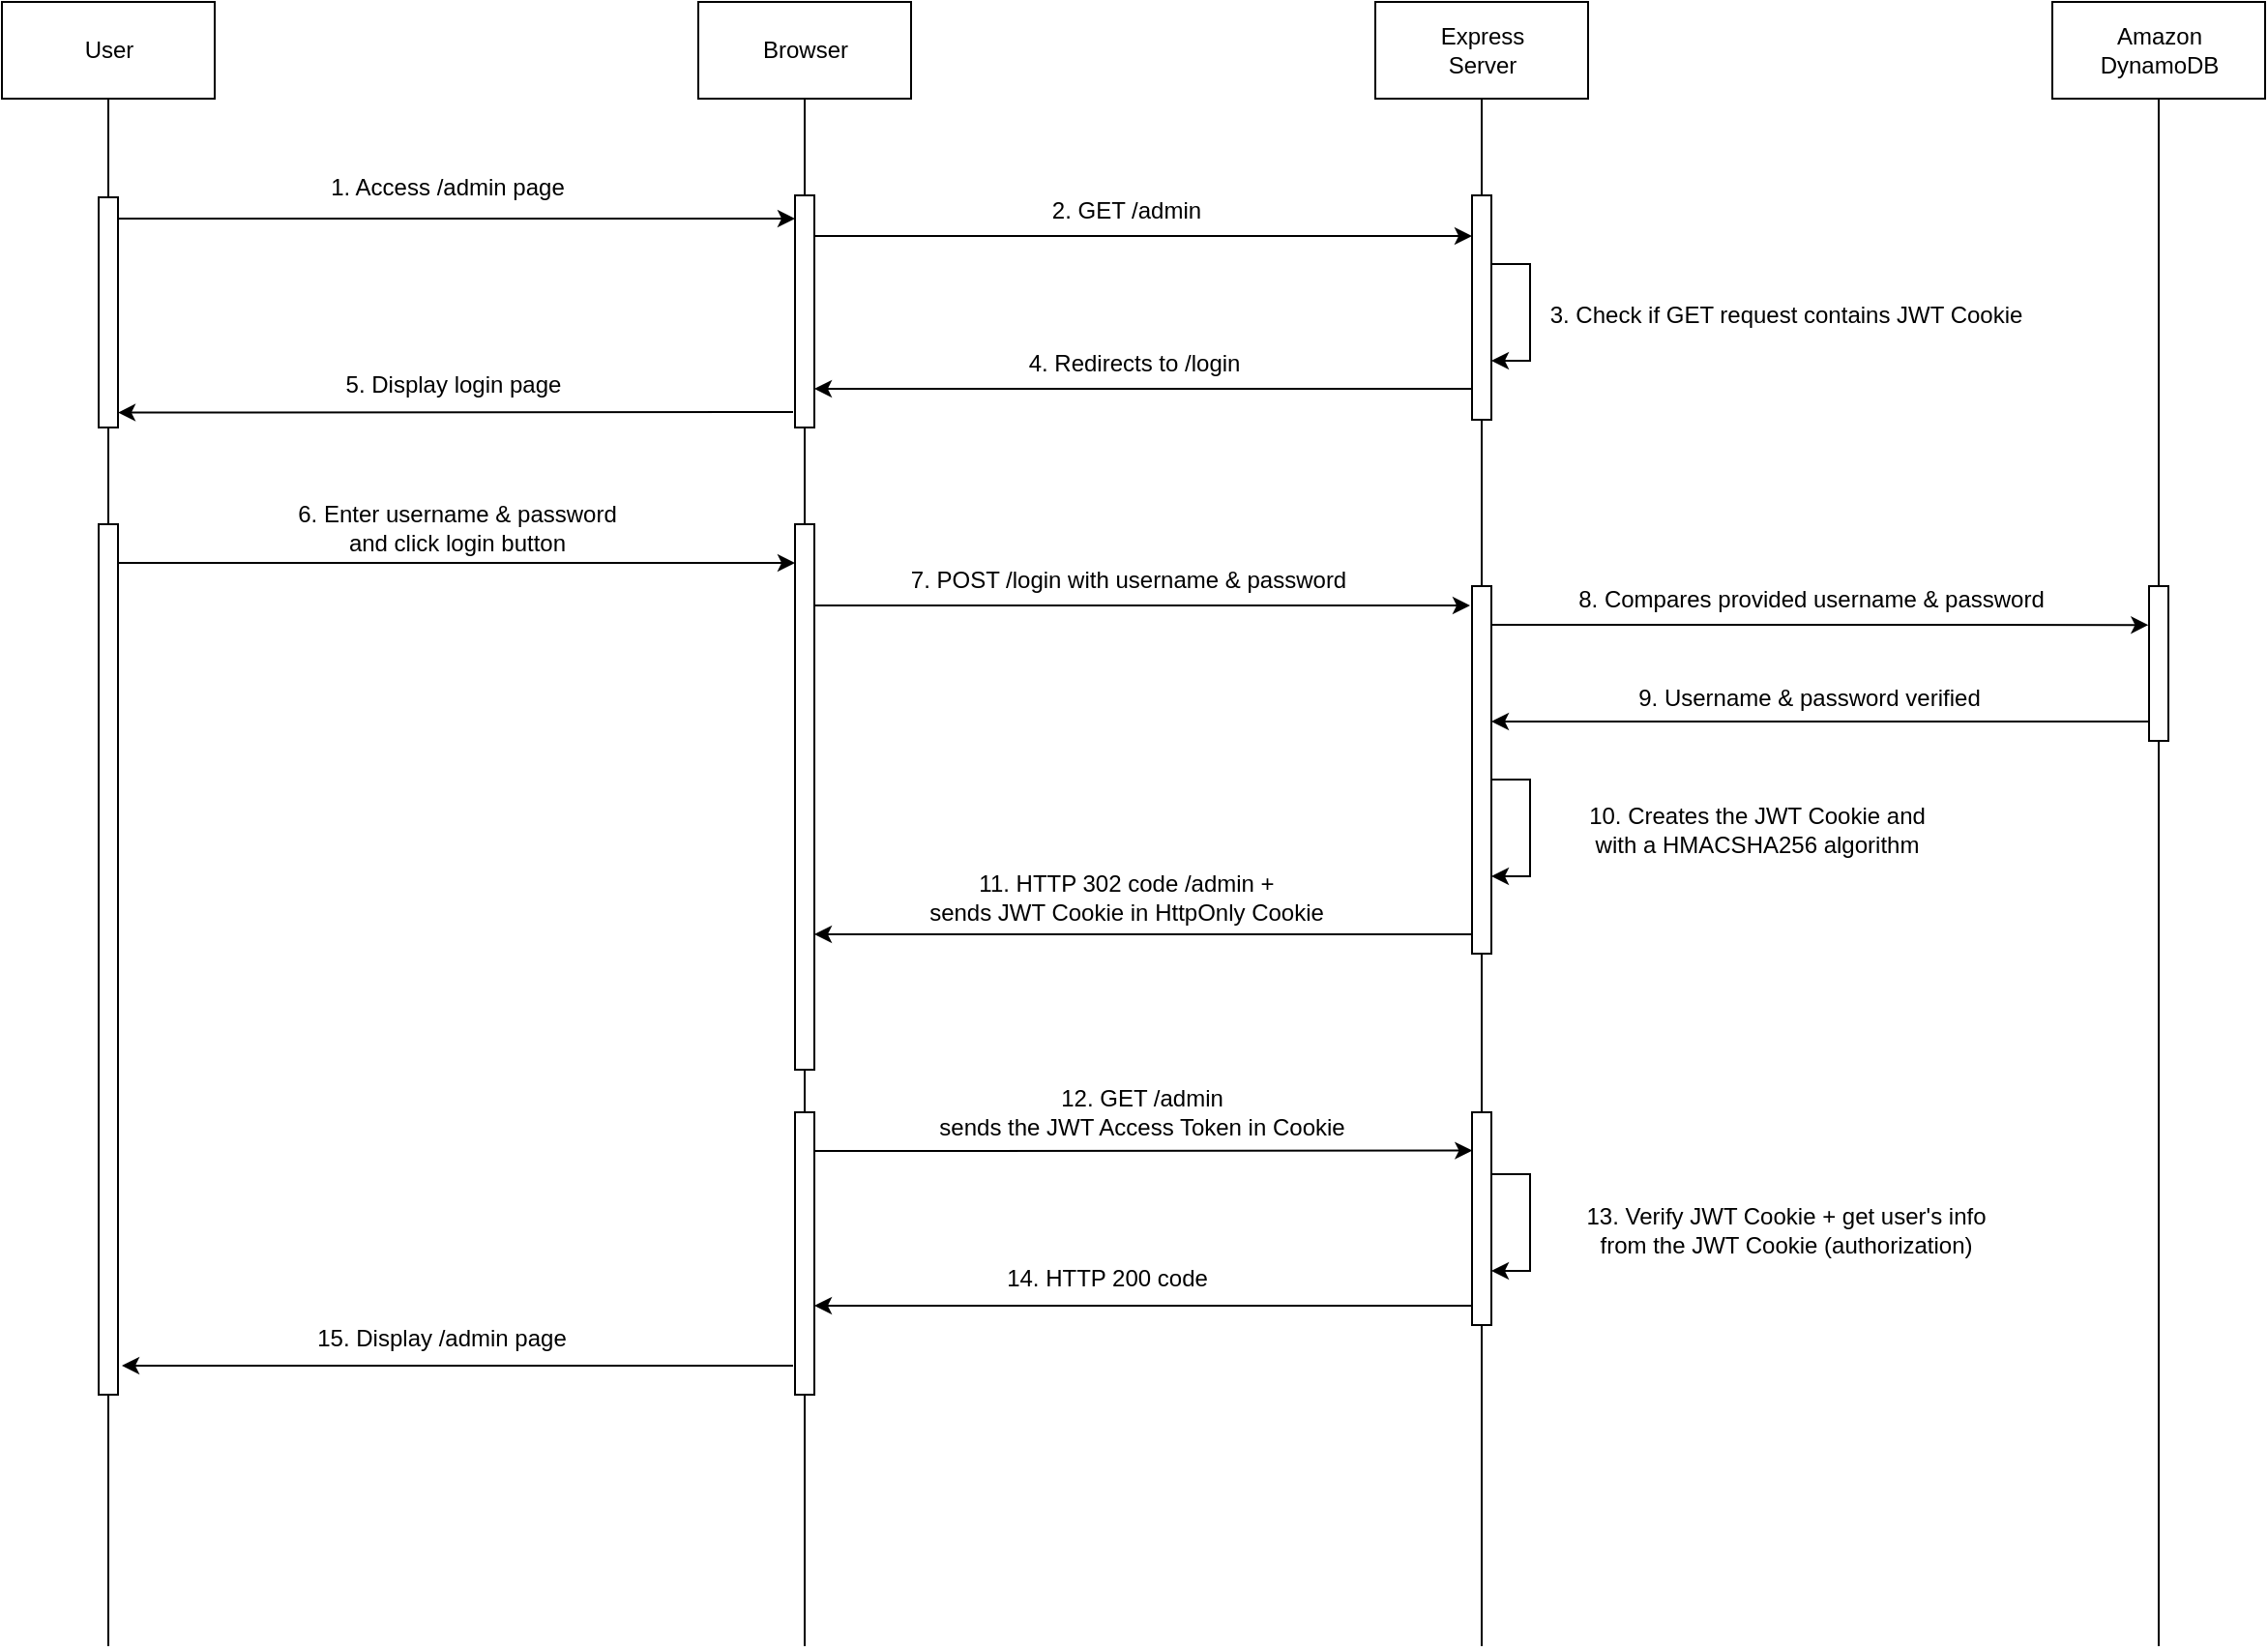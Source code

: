 <mxfile version="15.5.4" type="device"><diagram id="HRgO95laPPVQpCVyJ9Lx" name="Page-1"><mxGraphModel dx="1452" dy="1484" grid="1" gridSize="10" guides="1" tooltips="1" connect="1" arrows="1" fold="1" page="1" pageScale="1" pageWidth="827" pageHeight="1169" math="0" shadow="0"><root><mxCell id="0"/><mxCell id="1" parent="0"/><mxCell id="1LoU6ODU0An0s2sVZf3W-1" value="Browser" style="html=1;" parent="1" vertex="1"><mxGeometry x="90" y="-50" width="110" height="50" as="geometry"/></mxCell><mxCell id="1LoU6ODU0An0s2sVZf3W-2" value="Express &lt;br&gt;Server" style="html=1;" parent="1" vertex="1"><mxGeometry x="440" y="-50" width="110" height="50" as="geometry"/></mxCell><mxCell id="1LoU6ODU0An0s2sVZf3W-3" value="Amazon &lt;br&gt;DynamoDB" style="html=1;" parent="1" vertex="1"><mxGeometry x="790" y="-50" width="110" height="50" as="geometry"/></mxCell><mxCell id="1LoU6ODU0An0s2sVZf3W-4" value="" style="endArrow=none;html=1;startArrow=none;entryX=0.5;entryY=1;entryDx=0;entryDy=0;" parent="1" source="n_iIsvIdIxCPtbkRnG6s-6" target="1LoU6ODU0An0s2sVZf3W-1" edge="1"><mxGeometry width="50" height="50" relative="1" as="geometry"><mxPoint x="145" y="722" as="sourcePoint"/><mxPoint x="144.5" y="120" as="targetPoint"/></mxGeometry></mxCell><mxCell id="1LoU6ODU0An0s2sVZf3W-5" value="" style="endArrow=none;html=1;startArrow=none;entryX=0.5;entryY=1;entryDx=0;entryDy=0;" parent="1" source="1LoU6ODU0An0s2sVZf3W-11" target="1LoU6ODU0An0s2sVZf3W-2" edge="1"><mxGeometry width="50" height="50" relative="1" as="geometry"><mxPoint x="495" y="722" as="sourcePoint"/><mxPoint x="494.5" y="120" as="targetPoint"/></mxGeometry></mxCell><mxCell id="1LoU6ODU0An0s2sVZf3W-6" value="" style="endArrow=none;html=1;startArrow=none;entryX=0.5;entryY=1;entryDx=0;entryDy=0;" parent="1" source="1LoU6ODU0An0s2sVZf3W-14" target="1LoU6ODU0An0s2sVZf3W-3" edge="1"><mxGeometry width="50" height="50" relative="1" as="geometry"><mxPoint x="845" y="722" as="sourcePoint"/><mxPoint x="844.5" y="120" as="targetPoint"/></mxGeometry></mxCell><mxCell id="1LoU6ODU0An0s2sVZf3W-10" style="edgeStyle=orthogonalEdgeStyle;rounded=0;orthogonalLoop=1;jettySize=auto;html=1;" parent="1" source="1LoU6ODU0An0s2sVZf3W-8" edge="1"><mxGeometry relative="1" as="geometry"><mxPoint x="489" y="262" as="targetPoint"/><Array as="points"><mxPoint x="230" y="262"/><mxPoint x="230" y="262"/></Array></mxGeometry></mxCell><mxCell id="1LoU6ODU0An0s2sVZf3W-8" value="" style="html=1;points=[];perimeter=orthogonalPerimeter;" parent="1" vertex="1"><mxGeometry x="140" y="220" width="10" height="282" as="geometry"/></mxCell><mxCell id="1LoU6ODU0An0s2sVZf3W-9" value="" style="endArrow=none;html=1;startArrow=none;" parent="1" source="1LoU6ODU0An0s2sVZf3W-27" target="1LoU6ODU0An0s2sVZf3W-8" edge="1"><mxGeometry width="50" height="50" relative="1" as="geometry"><mxPoint x="145" y="722" as="sourcePoint"/><mxPoint x="144.5" y="120" as="targetPoint"/></mxGeometry></mxCell><mxCell id="1LoU6ODU0An0s2sVZf3W-16" style="edgeStyle=orthogonalEdgeStyle;rounded=0;orthogonalLoop=1;jettySize=auto;html=1;entryX=-0.033;entryY=0.251;entryDx=0;entryDy=0;entryPerimeter=0;" parent="1" source="1LoU6ODU0An0s2sVZf3W-11" target="1LoU6ODU0An0s2sVZf3W-14" edge="1"><mxGeometry relative="1" as="geometry"><mxPoint x="836" y="272" as="targetPoint"/><Array as="points"><mxPoint x="590" y="272"/><mxPoint x="590" y="272"/></Array></mxGeometry></mxCell><mxCell id="1LoU6ODU0An0s2sVZf3W-25" style="edgeStyle=orthogonalEdgeStyle;rounded=0;orthogonalLoop=1;jettySize=auto;html=1;" parent="1" source="1LoU6ODU0An0s2sVZf3W-11" edge="1"><mxGeometry relative="1" as="geometry"><mxPoint x="150" y="432" as="targetPoint"/><Array as="points"><mxPoint x="150" y="432"/></Array></mxGeometry></mxCell><mxCell id="1LoU6ODU0An0s2sVZf3W-11" value="" style="html=1;points=[];perimeter=orthogonalPerimeter;" parent="1" vertex="1"><mxGeometry x="490" y="252" width="10" height="190" as="geometry"/></mxCell><mxCell id="1LoU6ODU0An0s2sVZf3W-13" value="7. POST /login with username &amp;amp; password" style="text;html=1;align=center;verticalAlign=middle;resizable=0;points=[];autosize=1;strokeColor=none;fillColor=none;" parent="1" vertex="1"><mxGeometry x="192" y="239" width="240" height="20" as="geometry"/></mxCell><mxCell id="1LoU6ODU0An0s2sVZf3W-19" style="edgeStyle=orthogonalEdgeStyle;rounded=0;orthogonalLoop=1;jettySize=auto;html=1;" parent="1" source="1LoU6ODU0An0s2sVZf3W-14" edge="1"><mxGeometry relative="1" as="geometry"><mxPoint x="500" y="322" as="targetPoint"/><Array as="points"><mxPoint x="500" y="322"/></Array></mxGeometry></mxCell><mxCell id="1LoU6ODU0An0s2sVZf3W-14" value="" style="html=1;points=[];perimeter=orthogonalPerimeter;" parent="1" vertex="1"><mxGeometry x="840" y="252" width="10" height="80" as="geometry"/></mxCell><mxCell id="1LoU6ODU0An0s2sVZf3W-15" value="" style="endArrow=none;html=1;" parent="1" target="1LoU6ODU0An0s2sVZf3W-14" edge="1"><mxGeometry width="50" height="50" relative="1" as="geometry"><mxPoint x="845" y="800" as="sourcePoint"/><mxPoint x="844.5" y="120" as="targetPoint"/></mxGeometry></mxCell><mxCell id="1LoU6ODU0An0s2sVZf3W-17" value="8. Compares provided username &amp;amp; password" style="text;html=1;align=center;verticalAlign=middle;resizable=0;points=[];autosize=1;strokeColor=none;fillColor=none;" parent="1" vertex="1"><mxGeometry x="535" y="249" width="260" height="20" as="geometry"/></mxCell><mxCell id="1LoU6ODU0An0s2sVZf3W-20" value="9. Username &amp;amp; password verified" style="text;html=1;align=center;verticalAlign=middle;resizable=0;points=[];autosize=1;strokeColor=none;fillColor=none;" parent="1" vertex="1"><mxGeometry x="569" y="300" width="190" height="20" as="geometry"/></mxCell><mxCell id="1LoU6ODU0An0s2sVZf3W-22" value="" style="endArrow=none;html=1;" parent="1" edge="1"><mxGeometry width="50" height="50" relative="1" as="geometry"><mxPoint x="495" y="681" as="sourcePoint"/><mxPoint x="495" y="442" as="targetPoint"/></mxGeometry></mxCell><mxCell id="1LoU6ODU0An0s2sVZf3W-23" style="edgeStyle=orthogonalEdgeStyle;rounded=0;orthogonalLoop=1;jettySize=auto;html=1;" parent="1" edge="1"><mxGeometry relative="1" as="geometry"><mxPoint x="500" y="352" as="sourcePoint"/><mxPoint x="500" y="402" as="targetPoint"/><Array as="points"><mxPoint x="500" y="352"/><mxPoint x="520" y="352"/><mxPoint x="520" y="402"/></Array></mxGeometry></mxCell><mxCell id="1LoU6ODU0An0s2sVZf3W-24" value="10. Creates the JWT Cookie and &lt;br&gt;with a HMACSHA256 algorithm" style="text;html=1;align=center;verticalAlign=middle;resizable=0;points=[];autosize=1;strokeColor=none;fillColor=none;" parent="1" vertex="1"><mxGeometry x="542" y="363" width="190" height="30" as="geometry"/></mxCell><mxCell id="1LoU6ODU0An0s2sVZf3W-26" value="11. HTTP 302 code /admin +&lt;br&gt;sends JWT Cookie in HttpOnly Cookie" style="text;html=1;align=center;verticalAlign=middle;resizable=0;points=[];autosize=1;strokeColor=none;fillColor=none;" parent="1" vertex="1"><mxGeometry x="201" y="398" width="220" height="30" as="geometry"/></mxCell><mxCell id="1LoU6ODU0An0s2sVZf3W-30" style="edgeStyle=orthogonalEdgeStyle;rounded=0;orthogonalLoop=1;jettySize=auto;html=1;entryX=0.017;entryY=0.18;entryDx=0;entryDy=0;entryPerimeter=0;" parent="1" source="1LoU6ODU0An0s2sVZf3W-27" target="1LoU6ODU0An0s2sVZf3W-29" edge="1"><mxGeometry relative="1" as="geometry"><mxPoint x="487" y="544" as="targetPoint"/><Array as="points"><mxPoint x="230" y="544"/><mxPoint x="230" y="544"/></Array></mxGeometry></mxCell><mxCell id="1LoU6ODU0An0s2sVZf3W-27" value="" style="html=1;points=[];perimeter=orthogonalPerimeter;" parent="1" vertex="1"><mxGeometry x="140" y="524" width="10" height="146" as="geometry"/></mxCell><mxCell id="1LoU6ODU0An0s2sVZf3W-28" value="" style="endArrow=none;html=1;" parent="1" target="1LoU6ODU0An0s2sVZf3W-27" edge="1"><mxGeometry width="50" height="50" relative="1" as="geometry"><mxPoint x="145" y="680" as="sourcePoint"/><mxPoint x="145" y="350" as="targetPoint"/></mxGeometry></mxCell><mxCell id="1LoU6ODU0An0s2sVZf3W-34" style="edgeStyle=orthogonalEdgeStyle;rounded=0;orthogonalLoop=1;jettySize=auto;html=1;" parent="1" source="1LoU6ODU0An0s2sVZf3W-29" edge="1"><mxGeometry relative="1" as="geometry"><mxPoint x="150" y="624" as="targetPoint"/><Array as="points"><mxPoint x="150" y="624"/></Array></mxGeometry></mxCell><mxCell id="1LoU6ODU0An0s2sVZf3W-29" value="" style="html=1;points=[];perimeter=orthogonalPerimeter;" parent="1" vertex="1"><mxGeometry x="490" y="524" width="10" height="110" as="geometry"/></mxCell><mxCell id="1LoU6ODU0An0s2sVZf3W-31" value="12. GET /admin &lt;br&gt;sends the JWT Access Token in Cookie" style="text;html=1;align=center;verticalAlign=middle;resizable=0;points=[];autosize=1;strokeColor=none;fillColor=none;" parent="1" vertex="1"><mxGeometry x="204" y="509" width="230" height="30" as="geometry"/></mxCell><mxCell id="1LoU6ODU0An0s2sVZf3W-32" style="edgeStyle=orthogonalEdgeStyle;rounded=0;orthogonalLoop=1;jettySize=auto;html=1;" parent="1" edge="1"><mxGeometry relative="1" as="geometry"><mxPoint x="500" y="556" as="sourcePoint"/><mxPoint x="500" y="606" as="targetPoint"/><Array as="points"><mxPoint x="500" y="556"/><mxPoint x="520" y="556"/><mxPoint x="520" y="606"/></Array></mxGeometry></mxCell><mxCell id="1LoU6ODU0An0s2sVZf3W-33" value="13. Verify JWT Cookie + get user's info &lt;br&gt;from the JWT Cookie (authorization)" style="text;html=1;align=center;verticalAlign=middle;resizable=0;points=[];autosize=1;strokeColor=none;fillColor=none;" parent="1" vertex="1"><mxGeometry x="542" y="570" width="220" height="30" as="geometry"/></mxCell><mxCell id="1LoU6ODU0An0s2sVZf3W-35" value="14. HTTP 200 code" style="text;html=1;align=center;verticalAlign=middle;resizable=0;points=[];autosize=1;strokeColor=none;fillColor=none;" parent="1" vertex="1"><mxGeometry x="241" y="600" width="120" height="20" as="geometry"/></mxCell><mxCell id="n_iIsvIdIxCPtbkRnG6s-1" value="User" style="html=1;" parent="1" vertex="1"><mxGeometry x="-270" y="-50" width="110" height="50" as="geometry"/></mxCell><mxCell id="n_iIsvIdIxCPtbkRnG6s-2" value="" style="endArrow=none;html=1;rounded=0;entryX=0.5;entryY=1;entryDx=0;entryDy=0;startArrow=none;" parent="1" source="n_iIsvIdIxCPtbkRnG6s-3" target="n_iIsvIdIxCPtbkRnG6s-1" edge="1"><mxGeometry width="50" height="50" relative="1" as="geometry"><mxPoint x="-215" y="640" as="sourcePoint"/><mxPoint x="-215.5" y="120" as="targetPoint"/></mxGeometry></mxCell><mxCell id="n_iIsvIdIxCPtbkRnG6s-3" value="" style="html=1;points=[];perimeter=orthogonalPerimeter;" parent="1" vertex="1"><mxGeometry x="-220" y="51" width="10" height="119" as="geometry"/></mxCell><mxCell id="n_iIsvIdIxCPtbkRnG6s-4" value="" style="endArrow=none;html=1;rounded=0;entryX=0.5;entryY=1;entryDx=0;entryDy=0;startArrow=none;" parent="1" source="n_iIsvIdIxCPtbkRnG6s-21" target="n_iIsvIdIxCPtbkRnG6s-3" edge="1"><mxGeometry width="50" height="50" relative="1" as="geometry"><mxPoint x="-215" y="680" as="sourcePoint"/><mxPoint x="-215" y="40" as="targetPoint"/></mxGeometry></mxCell><mxCell id="n_iIsvIdIxCPtbkRnG6s-13" style="edgeStyle=orthogonalEdgeStyle;rounded=0;orthogonalLoop=1;jettySize=auto;html=1;" parent="1" source="n_iIsvIdIxCPtbkRnG6s-6" edge="1"><mxGeometry relative="1" as="geometry"><Array as="points"><mxPoint x="330" y="71"/><mxPoint x="330" y="71"/></Array><mxPoint x="490" y="71" as="targetPoint"/></mxGeometry></mxCell><mxCell id="n_iIsvIdIxCPtbkRnG6s-6" value="" style="html=1;points=[];perimeter=orthogonalPerimeter;" parent="1" vertex="1"><mxGeometry x="140" y="50" width="10" height="120" as="geometry"/></mxCell><mxCell id="n_iIsvIdIxCPtbkRnG6s-7" value="" style="endArrow=none;html=1;startArrow=none;entryX=0.5;entryY=1;entryDx=0;entryDy=0;" parent="1" target="n_iIsvIdIxCPtbkRnG6s-6" edge="1"><mxGeometry width="50" height="50" relative="1" as="geometry"><mxPoint x="145" y="180" as="sourcePoint"/><mxPoint x="145" y="-40" as="targetPoint"/></mxGeometry></mxCell><mxCell id="n_iIsvIdIxCPtbkRnG6s-11" value="1. Access /admin page" style="text;html=1;align=center;verticalAlign=middle;resizable=0;points=[];autosize=1;strokeColor=none;fillColor=none;" parent="1" vertex="1"><mxGeometry x="-110" y="36" width="140" height="20" as="geometry"/></mxCell><mxCell id="n_iIsvIdIxCPtbkRnG6s-12" value="" style="html=1;points=[];perimeter=orthogonalPerimeter;" parent="1" vertex="1"><mxGeometry x="490" y="50" width="10" height="116" as="geometry"/></mxCell><mxCell id="n_iIsvIdIxCPtbkRnG6s-14" value="2. GET /admin" style="text;html=1;align=center;verticalAlign=middle;resizable=0;points=[];autosize=1;strokeColor=none;fillColor=none;" parent="1" vertex="1"><mxGeometry x="266" y="48" width="90" height="20" as="geometry"/></mxCell><mxCell id="n_iIsvIdIxCPtbkRnG6s-15" style="edgeStyle=orthogonalEdgeStyle;rounded=0;orthogonalLoop=1;jettySize=auto;html=1;" parent="1" edge="1"><mxGeometry relative="1" as="geometry"><mxPoint x="150" y="150" as="targetPoint"/><Array as="points"><mxPoint x="150" y="150"/></Array><mxPoint x="490" y="150" as="sourcePoint"/></mxGeometry></mxCell><mxCell id="n_iIsvIdIxCPtbkRnG6s-16" value="4. Redirects to /login" style="text;html=1;align=center;verticalAlign=middle;resizable=0;points=[];autosize=1;strokeColor=none;fillColor=none;" parent="1" vertex="1"><mxGeometry x="255" y="127" width="120" height="20" as="geometry"/></mxCell><mxCell id="n_iIsvIdIxCPtbkRnG6s-18" value="15. Display /admin page" style="text;html=1;align=center;verticalAlign=middle;resizable=0;points=[];autosize=1;strokeColor=none;fillColor=none;" parent="1" vertex="1"><mxGeometry x="-113" y="631" width="140" height="20" as="geometry"/></mxCell><mxCell id="n_iIsvIdIxCPtbkRnG6s-19" style="edgeStyle=orthogonalEdgeStyle;rounded=0;orthogonalLoop=1;jettySize=auto;html=1;" parent="1" edge="1"><mxGeometry relative="1" as="geometry"><mxPoint x="-210" y="162.31" as="targetPoint"/><Array as="points"><mxPoint x="-210" y="162"/></Array><mxPoint x="139" y="162" as="sourcePoint"/></mxGeometry></mxCell><mxCell id="n_iIsvIdIxCPtbkRnG6s-20" value="5. Display login page" style="text;html=1;align=center;verticalAlign=middle;resizable=0;points=[];autosize=1;strokeColor=none;fillColor=none;" parent="1" vertex="1"><mxGeometry x="-102" y="138" width="130" height="20" as="geometry"/></mxCell><mxCell id="n_iIsvIdIxCPtbkRnG6s-21" value="" style="html=1;points=[];perimeter=orthogonalPerimeter;" parent="1" vertex="1"><mxGeometry x="-220" y="220" width="10" height="450" as="geometry"/></mxCell><mxCell id="n_iIsvIdIxCPtbkRnG6s-22" value="" style="endArrow=none;html=1;rounded=0;entryX=0.5;entryY=1;entryDx=0;entryDy=0;" parent="1" target="n_iIsvIdIxCPtbkRnG6s-21" edge="1"><mxGeometry width="50" height="50" relative="1" as="geometry"><mxPoint x="-215" y="800" as="sourcePoint"/><mxPoint x="-215" y="150" as="targetPoint"/></mxGeometry></mxCell><mxCell id="n_iIsvIdIxCPtbkRnG6s-24" value="" style="endArrow=none;html=1;startArrow=none;" parent="1" source="1LoU6ODU0An0s2sVZf3W-8" edge="1"><mxGeometry width="50" height="50" relative="1" as="geometry"><mxPoint x="145" y="252.0" as="sourcePoint"/><mxPoint x="145" y="180" as="targetPoint"/></mxGeometry></mxCell><mxCell id="n_iIsvIdIxCPtbkRnG6s-26" style="edgeStyle=orthogonalEdgeStyle;rounded=0;orthogonalLoop=1;jettySize=auto;html=1;" parent="1" edge="1"><mxGeometry relative="1" as="geometry"><mxPoint x="-210" y="240.0" as="sourcePoint"/><mxPoint x="140" y="240" as="targetPoint"/><Array as="points"><mxPoint x="-30" y="240"/><mxPoint x="-30" y="240"/></Array></mxGeometry></mxCell><mxCell id="n_iIsvIdIxCPtbkRnG6s-27" value="6. Enter username &amp;amp; password &lt;br&gt;and click login button" style="text;html=1;align=center;verticalAlign=middle;resizable=0;points=[];autosize=1;strokeColor=none;fillColor=none;" parent="1" vertex="1"><mxGeometry x="-125" y="207" width="180" height="30" as="geometry"/></mxCell><mxCell id="n_iIsvIdIxCPtbkRnG6s-28" style="edgeStyle=orthogonalEdgeStyle;rounded=0;orthogonalLoop=1;jettySize=auto;html=1;entryX=0;entryY=0.1;entryDx=0;entryDy=0;entryPerimeter=0;" parent="1" target="n_iIsvIdIxCPtbkRnG6s-6" edge="1"><mxGeometry relative="1" as="geometry"><mxPoint x="-210" y="62" as="sourcePoint"/><mxPoint x="130" y="59" as="targetPoint"/><Array as="points"><mxPoint x="-210" y="62"/></Array></mxGeometry></mxCell><mxCell id="n_iIsvIdIxCPtbkRnG6s-29" value="" style="endArrow=none;html=1;rounded=0;" parent="1" edge="1"><mxGeometry width="50" height="50" relative="1" as="geometry"><mxPoint x="145" y="800" as="sourcePoint"/><mxPoint x="145" y="680" as="targetPoint"/></mxGeometry></mxCell><mxCell id="n_iIsvIdIxCPtbkRnG6s-30" value="" style="endArrow=none;html=1;rounded=0;" parent="1" edge="1"><mxGeometry width="50" height="50" relative="1" as="geometry"><mxPoint x="495" y="800" as="sourcePoint"/><mxPoint x="495" y="680" as="targetPoint"/></mxGeometry></mxCell><mxCell id="GE7Ao2cFNFKoxnheBxQg-1" style="edgeStyle=orthogonalEdgeStyle;rounded=0;orthogonalLoop=1;jettySize=auto;html=1;" parent="1" edge="1"><mxGeometry relative="1" as="geometry"><mxPoint x="500" y="85.49" as="sourcePoint"/><mxPoint x="500" y="135.49" as="targetPoint"/><Array as="points"><mxPoint x="500" y="85.49"/><mxPoint x="520" y="85.49"/><mxPoint x="520" y="135.49"/></Array></mxGeometry></mxCell><mxCell id="GE7Ao2cFNFKoxnheBxQg-2" value="3. Check if GET request contains JWT Cookie" style="text;html=1;align=center;verticalAlign=middle;resizable=0;points=[];autosize=1;strokeColor=none;fillColor=none;" parent="1" vertex="1"><mxGeometry x="522" y="102.0" width="260" height="20" as="geometry"/></mxCell><mxCell id="HOpY74K0_hfsEs-r3bfB-3" style="edgeStyle=orthogonalEdgeStyle;rounded=0;orthogonalLoop=1;jettySize=auto;html=1;" edge="1" parent="1"><mxGeometry relative="1" as="geometry"><mxPoint x="-208" y="655" as="targetPoint"/><Array as="points"><mxPoint x="139" y="655"/><mxPoint x="-208" y="655"/></Array><mxPoint x="139" y="655" as="sourcePoint"/></mxGeometry></mxCell></root></mxGraphModel></diagram></mxfile>
